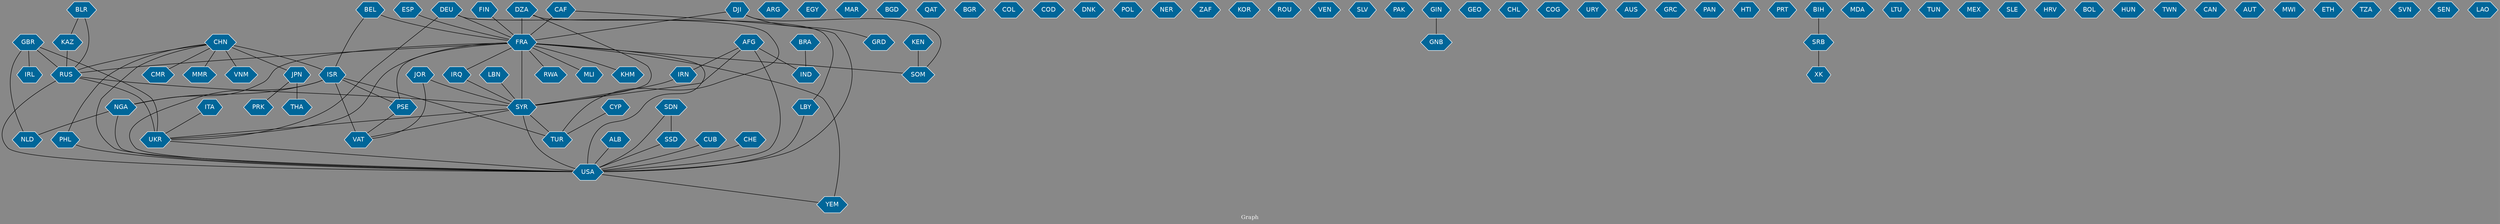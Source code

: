 // Countries together in item graph
graph {
	graph [bgcolor="#888888" fontcolor=white fontsize=12 label="Graph" outputorder=edgesfirst overlap=prism]
	node [color=white fillcolor="#006699" fontcolor=white fontname=Helvetica shape=hexagon style=filled]
	edge [arrowhead=open color=black fontcolor=white fontname=Courier fontsize=12]
		AFG [label=AFG]
		USA [label=USA]
		NGA [label=NGA]
		UKR [label=UKR]
		IRN [label=IRN]
		TUR [label=TUR]
		IRQ [label=IRQ]
		ALB [label=ALB]
		GBR [label=GBR]
		ARG [label=ARG]
		EGY [label=EGY]
		RUS [label=RUS]
		MAR [label=MAR]
		JPN [label=JPN]
		BGD [label=BGD]
		FRA [label=FRA]
		SSD [label=SSD]
		SDN [label=SDN]
		LBY [label=LBY]
		ITA [label=ITA]
		PRK [label=PRK]
		ISR [label=ISR]
		PSE [label=PSE]
		IRL [label=IRL]
		DEU [label=DEU]
		SYR [label=SYR]
		NLD [label=NLD]
		VAT [label=VAT]
		QAT [label=QAT]
		THA [label=THA]
		BEL [label=BEL]
		VNM [label=VNM]
		CHN [label=CHN]
		CAF [label=CAF]
		IND [label=IND]
		BGR [label=BGR]
		KEN [label=KEN]
		YEM [label=YEM]
		BRA [label=BRA]
		DZA [label=DZA]
		MLI [label=MLI]
		COL [label=COL]
		CMR [label=CMR]
		COD [label=COD]
		DNK [label=DNK]
		DJI [label=DJI]
		POL [label=POL]
		NER [label=NER]
		ZAF [label=ZAF]
		KOR [label=KOR]
		CUB [label=CUB]
		ROU [label=ROU]
		VEN [label=VEN]
		SLV [label=SLV]
		ESP [label=ESP]
		PAK [label=PAK]
		GNB [label=GNB]
		GIN [label=GIN]
		GEO [label=GEO]
		CHL [label=CHL]
		COG [label=COG]
		URY [label=URY]
		SOM [label=SOM]
		JOR [label=JOR]
		CYP [label=CYP]
		CHE [label=CHE]
		AUS [label=AUS]
		GRC [label=GRC]
		PAN [label=PAN]
		HTI [label=HTI]
		PRT [label=PRT]
		MMR [label=MMR]
		GRD [label=GRD]
		SRB [label=SRB]
		BIH [label=BIH]
		FIN [label=FIN]
		MDA [label=MDA]
		LTU [label=LTU]
		TUN [label=TUN]
		LBN [label=LBN]
		MEX [label=MEX]
		SLE [label=SLE]
		XK [label=XK]
		HRV [label=HRV]
		BOL [label=BOL]
		HUN [label=HUN]
		TWN [label=TWN]
		KHM [label=KHM]
		CAN [label=CAN]
		AUT [label=AUT]
		RWA [label=RWA]
		MWI [label=MWI]
		ETH [label=ETH]
		TZA [label=TZA]
		PHL [label=PHL]
		SVN [label=SVN]
		SEN [label=SEN]
		KAZ [label=KAZ]
		BLR [label=BLR]
		LAO [label=LAO]
			GBR -- UKR [weight=1]
			BEL -- ISR [weight=2]
			FRA -- USA [weight=3]
			DEU -- FRA [weight=8]
			DEU -- UKR [weight=2]
			ISR -- PSE [weight=10]
			NGA -- USA [weight=5]
			FRA -- KHM [weight=2]
			JOR -- VAT [weight=1]
			SYR -- VAT [weight=2]
			ALB -- USA [weight=2]
			CHN -- USA [weight=5]
			CUB -- USA [weight=1]
			JPN -- THA [weight=2]
			AFG -- SYR [weight=1]
			CAF -- FRA [weight=14]
			PHL -- USA [weight=1]
			DJI -- SOM [weight=1]
			CHN -- PHL [weight=1]
			SYR -- USA [weight=2]
			SSD -- USA [weight=1]
			CHN -- ISR [weight=1]
			CHN -- CMR [weight=2]
			ESP -- FRA [weight=1]
			DJI -- GRD [weight=1]
			FRA -- IRQ [weight=1]
			FIN -- FRA [weight=1]
			CYP -- TUR [weight=2]
			JOR -- SYR [weight=3]
			BIH -- SRB [weight=4]
			AFG -- IRN [weight=1]
			ISR -- TUR [weight=1]
			SYR -- TUR [weight=2]
			ITA -- UKR [weight=2]
			ISR -- VAT [weight=9]
			NGA -- NLD [weight=3]
			AFG -- IND [weight=1]
			CHN -- MMR [weight=1]
			DZA -- LBY [weight=1]
			DEU -- TUR [weight=1]
			CHN -- RUS [weight=3]
			AFG -- USA [weight=10]
			FRA -- SOM [weight=1]
			FRA -- PSE [weight=1]
			CAF -- USA [weight=1]
			GIN -- GNB [weight=2]
			GBR -- IRL [weight=1]
			USA -- YEM [weight=3]
			GBR -- NLD [weight=1]
			CHN -- JPN [weight=1]
			PSE -- VAT [weight=3]
			CHE -- USA [weight=1]
			RUS -- USA [weight=4]
			LBN -- SYR [weight=1]
			UKR -- USA [weight=3]
			RUS -- UKR [weight=57]
			BEL -- FRA [weight=3]
			DJI -- FRA [weight=2]
			FRA -- RUS [weight=7]
			SYR -- UKR [weight=1]
			JPN -- PRK [weight=1]
			LBY -- USA [weight=1]
			FRA -- NGA [weight=5]
			ISR -- USA [weight=1]
			FRA -- YEM [weight=6]
			SDN -- SSD [weight=5]
			RUS -- SYR [weight=1]
			SRB -- XK [weight=2]
			DZA -- SYR [weight=1]
			CHN -- VNM [weight=10]
			GBR -- RUS [weight=1]
			KEN -- SOM [weight=2]
			BLR -- KAZ [weight=1]
			IRN -- SYR [weight=1]
			BLR -- RUS [weight=1]
			FRA -- MLI [weight=5]
			FRA -- RWA [weight=1]
			DZA -- FRA [weight=2]
			FRA -- UKR [weight=8]
			FRA -- SYR [weight=4]
			ISR -- NGA [weight=1]
			KAZ -- RUS [weight=1]
			SDN -- USA [weight=1]
			BRA -- IND [weight=1]
			IRQ -- SYR [weight=1]
}